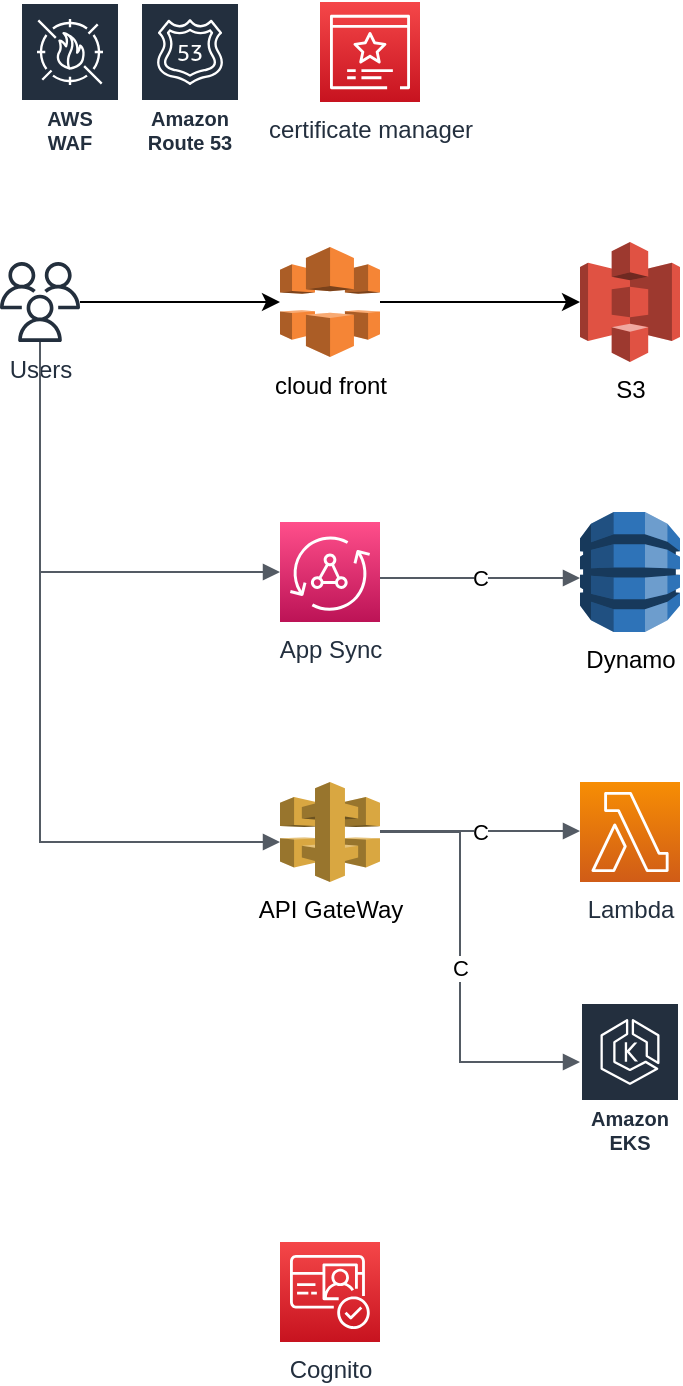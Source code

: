 <mxfile version="16.5.6" type="github">
  <diagram id="2GZi3ouSL8h3c0qiR1F9" name="Page-1">
    <mxGraphModel dx="888" dy="528" grid="1" gridSize="10" guides="1" tooltips="1" connect="1" arrows="1" fold="1" page="1" pageScale="1" pageWidth="827" pageHeight="1169" math="0" shadow="0">
      <root>
        <mxCell id="0" />
        <mxCell id="1" parent="0" />
        <mxCell id="fCqS7fjYpQszfUwu25Ez-7" value="Amazon Route 53" style="sketch=0;outlineConnect=0;fontColor=#232F3E;gradientColor=none;strokeColor=#ffffff;fillColor=#232F3E;dashed=0;verticalLabelPosition=middle;verticalAlign=bottom;align=center;html=1;whiteSpace=wrap;fontSize=10;fontStyle=1;spacing=3;shape=mxgraph.aws4.productIcon;prIcon=mxgraph.aws4.route_53;" parent="1" vertex="1">
          <mxGeometry x="100" y="20" width="50" height="80" as="geometry" />
        </mxCell>
        <mxCell id="fCqS7fjYpQszfUwu25Ez-10" value="" style="edgeStyle=orthogonalEdgeStyle;rounded=0;orthogonalLoop=1;jettySize=auto;html=1;" parent="1" source="fCqS7fjYpQszfUwu25Ez-8" target="fCqS7fjYpQszfUwu25Ez-9" edge="1">
          <mxGeometry relative="1" as="geometry" />
        </mxCell>
        <mxCell id="fCqS7fjYpQszfUwu25Ez-8" value="Users" style="sketch=0;outlineConnect=0;fontColor=#232F3E;gradientColor=none;fillColor=#232F3D;strokeColor=none;dashed=0;verticalLabelPosition=bottom;verticalAlign=top;align=center;html=1;fontSize=12;fontStyle=0;aspect=fixed;pointerEvents=1;shape=mxgraph.aws4.users;" parent="1" vertex="1">
          <mxGeometry x="30" y="150" width="40" height="40" as="geometry" />
        </mxCell>
        <mxCell id="fCqS7fjYpQszfUwu25Ez-13" value="" style="edgeStyle=orthogonalEdgeStyle;rounded=0;orthogonalLoop=1;jettySize=auto;html=1;" parent="1" source="fCqS7fjYpQszfUwu25Ez-9" target="fCqS7fjYpQszfUwu25Ez-12" edge="1">
          <mxGeometry relative="1" as="geometry" />
        </mxCell>
        <mxCell id="fCqS7fjYpQszfUwu25Ez-9" value="cloud front" style="outlineConnect=0;dashed=0;verticalLabelPosition=bottom;verticalAlign=top;align=center;html=1;shape=mxgraph.aws3.cloudfront;fillColor=#F58536;gradientColor=none;" parent="1" vertex="1">
          <mxGeometry x="170" y="142.5" width="50" height="55" as="geometry" />
        </mxCell>
        <mxCell id="fCqS7fjYpQszfUwu25Ez-11" value="certificate manager" style="sketch=0;points=[[0,0,0],[0.25,0,0],[0.5,0,0],[0.75,0,0],[1,0,0],[0,1,0],[0.25,1,0],[0.5,1,0],[0.75,1,0],[1,1,0],[0,0.25,0],[0,0.5,0],[0,0.75,0],[1,0.25,0],[1,0.5,0],[1,0.75,0]];outlineConnect=0;fontColor=#232F3E;gradientColor=#F54749;gradientDirection=north;fillColor=#C7131F;strokeColor=#ffffff;dashed=0;verticalLabelPosition=bottom;verticalAlign=top;align=center;html=1;fontSize=12;fontStyle=0;aspect=fixed;shape=mxgraph.aws4.resourceIcon;resIcon=mxgraph.aws4.certificate_manager_3;" parent="1" vertex="1">
          <mxGeometry x="190" y="20" width="50" height="50" as="geometry" />
        </mxCell>
        <mxCell id="fCqS7fjYpQszfUwu25Ez-12" value="S3" style="outlineConnect=0;dashed=0;verticalLabelPosition=bottom;verticalAlign=top;align=center;html=1;shape=mxgraph.aws3.s3;fillColor=#E05243;gradientColor=none;" parent="1" vertex="1">
          <mxGeometry x="320" y="140" width="50" height="60" as="geometry" />
        </mxCell>
        <mxCell id="fCqS7fjYpQszfUwu25Ez-14" value="AWS WAF" style="sketch=0;outlineConnect=0;fontColor=#232F3E;gradientColor=none;strokeColor=#ffffff;fillColor=#232F3E;dashed=0;verticalLabelPosition=middle;verticalAlign=bottom;align=center;html=1;whiteSpace=wrap;fontSize=10;fontStyle=1;spacing=3;shape=mxgraph.aws4.productIcon;prIcon=mxgraph.aws4.waf;" parent="1" vertex="1">
          <mxGeometry x="40" y="20" width="50" height="80" as="geometry" />
        </mxCell>
        <mxCell id="fCqS7fjYpQszfUwu25Ez-15" value="App Sync&lt;br&gt;" style="sketch=0;points=[[0,0,0],[0.25,0,0],[0.5,0,0],[0.75,0,0],[1,0,0],[0,1,0],[0.25,1,0],[0.5,1,0],[0.75,1,0],[1,1,0],[0,0.25,0],[0,0.5,0],[0,0.75,0],[1,0.25,0],[1,0.5,0],[1,0.75,0]];outlineConnect=0;fontColor=#232F3E;gradientColor=#FF4F8B;gradientDirection=north;fillColor=#BC1356;strokeColor=#ffffff;dashed=0;verticalLabelPosition=bottom;verticalAlign=top;align=center;html=1;fontSize=12;fontStyle=0;aspect=fixed;shape=mxgraph.aws4.resourceIcon;resIcon=mxgraph.aws4.appsync;" parent="1" vertex="1">
          <mxGeometry x="170" y="280" width="50" height="50" as="geometry" />
        </mxCell>
        <mxCell id="fCqS7fjYpQszfUwu25Ez-16" value="Dynamo" style="outlineConnect=0;dashed=0;verticalLabelPosition=bottom;verticalAlign=top;align=center;html=1;shape=mxgraph.aws3.dynamo_db;fillColor=#2E73B8;gradientColor=none;" parent="1" vertex="1">
          <mxGeometry x="320" y="275" width="50" height="60" as="geometry" />
        </mxCell>
        <mxCell id="fCqS7fjYpQszfUwu25Ez-17" value="" style="edgeStyle=orthogonalEdgeStyle;html=1;endArrow=block;elbow=vertical;startArrow=none;endFill=1;strokeColor=#545B64;rounded=0;entryX=0;entryY=0.5;entryDx=0;entryDy=0;entryPerimeter=0;" parent="1" source="fCqS7fjYpQszfUwu25Ez-8" target="fCqS7fjYpQszfUwu25Ez-15" edge="1">
          <mxGeometry width="100" relative="1" as="geometry">
            <mxPoint x="160" y="230" as="sourcePoint" />
            <mxPoint x="260" y="230" as="targetPoint" />
            <Array as="points">
              <mxPoint x="50" y="305" />
            </Array>
          </mxGeometry>
        </mxCell>
        <mxCell id="fCqS7fjYpQszfUwu25Ez-19" value="C" style="edgeStyle=orthogonalEdgeStyle;html=1;endArrow=block;elbow=vertical;startArrow=none;endFill=1;strokeColor=#545B64;rounded=0;" parent="1" edge="1">
          <mxGeometry width="100" relative="1" as="geometry">
            <mxPoint x="220" y="308" as="sourcePoint" />
            <mxPoint x="320" y="308" as="targetPoint" />
          </mxGeometry>
        </mxCell>
        <mxCell id="fCqS7fjYpQszfUwu25Ez-20" value="API GateWay" style="outlineConnect=0;dashed=0;verticalLabelPosition=bottom;verticalAlign=top;align=center;html=1;shape=mxgraph.aws3.api_gateway;fillColor=#D9A741;gradientColor=none;" parent="1" vertex="1">
          <mxGeometry x="170" y="410" width="50" height="50" as="geometry" />
        </mxCell>
        <mxCell id="fCqS7fjYpQszfUwu25Ez-21" value="Amazon EKS" style="sketch=0;outlineConnect=0;fontColor=#232F3E;gradientColor=none;strokeColor=#ffffff;fillColor=#232F3E;dashed=0;verticalLabelPosition=middle;verticalAlign=bottom;align=center;html=1;whiteSpace=wrap;fontSize=10;fontStyle=1;spacing=3;shape=mxgraph.aws4.productIcon;prIcon=mxgraph.aws4.eks;" parent="1" vertex="1">
          <mxGeometry x="320" y="520" width="50" height="80" as="geometry" />
        </mxCell>
        <mxCell id="fCqS7fjYpQszfUwu25Ez-23" value="Lambda" style="sketch=0;points=[[0,0,0],[0.25,0,0],[0.5,0,0],[0.75,0,0],[1,0,0],[0,1,0],[0.25,1,0],[0.5,1,0],[0.75,1,0],[1,1,0],[0,0.25,0],[0,0.5,0],[0,0.75,0],[1,0.25,0],[1,0.5,0],[1,0.75,0]];outlineConnect=0;fontColor=#232F3E;gradientColor=#F78E04;gradientDirection=north;fillColor=#D05C17;strokeColor=#ffffff;dashed=0;verticalLabelPosition=bottom;verticalAlign=top;align=center;html=1;fontSize=12;fontStyle=0;aspect=fixed;shape=mxgraph.aws4.resourceIcon;resIcon=mxgraph.aws4.lambda;" parent="1" vertex="1">
          <mxGeometry x="320" y="410" width="50" height="50" as="geometry" />
        </mxCell>
        <mxCell id="fCqS7fjYpQszfUwu25Ez-24" value="Cognito" style="sketch=0;points=[[0,0,0],[0.25,0,0],[0.5,0,0],[0.75,0,0],[1,0,0],[0,1,0],[0.25,1,0],[0.5,1,0],[0.75,1,0],[1,1,0],[0,0.25,0],[0,0.5,0],[0,0.75,0],[1,0.25,0],[1,0.5,0],[1,0.75,0]];outlineConnect=0;fontColor=#232F3E;gradientColor=#F54749;gradientDirection=north;fillColor=#C7131F;strokeColor=#ffffff;dashed=0;verticalLabelPosition=bottom;verticalAlign=top;align=center;html=1;fontSize=12;fontStyle=0;aspect=fixed;shape=mxgraph.aws4.resourceIcon;resIcon=mxgraph.aws4.cognito;" parent="1" vertex="1">
          <mxGeometry x="170" y="640" width="50" height="50" as="geometry" />
        </mxCell>
        <mxCell id="vnASAfEJ1gy2wc674ECn-1" value="C" style="edgeStyle=orthogonalEdgeStyle;html=1;endArrow=block;elbow=vertical;startArrow=none;endFill=1;strokeColor=#545B64;rounded=0;" edge="1" parent="1">
          <mxGeometry width="100" relative="1" as="geometry">
            <mxPoint x="220" y="434.5" as="sourcePoint" />
            <mxPoint x="320" y="434.5" as="targetPoint" />
          </mxGeometry>
        </mxCell>
        <mxCell id="vnASAfEJ1gy2wc674ECn-2" value="C" style="edgeStyle=orthogonalEdgeStyle;html=1;endArrow=block;elbow=vertical;startArrow=none;endFill=1;strokeColor=#545B64;rounded=0;" edge="1" parent="1" source="fCqS7fjYpQszfUwu25Ez-20">
          <mxGeometry width="100" relative="1" as="geometry">
            <mxPoint x="220" y="550" as="sourcePoint" />
            <mxPoint x="320" y="550" as="targetPoint" />
            <Array as="points">
              <mxPoint x="260" y="435" />
              <mxPoint x="260" y="550" />
            </Array>
          </mxGeometry>
        </mxCell>
        <mxCell id="vnASAfEJ1gy2wc674ECn-3" value="" style="edgeStyle=orthogonalEdgeStyle;html=1;endArrow=block;elbow=vertical;startArrow=none;endFill=1;strokeColor=#545B64;rounded=0;" edge="1" parent="1" source="fCqS7fjYpQszfUwu25Ez-8">
          <mxGeometry width="100" relative="1" as="geometry">
            <mxPoint x="50" y="190" as="sourcePoint" />
            <mxPoint x="170" y="440" as="targetPoint" />
            <Array as="points">
              <mxPoint x="50" y="440" />
              <mxPoint x="170" y="440" />
            </Array>
          </mxGeometry>
        </mxCell>
      </root>
    </mxGraphModel>
  </diagram>
</mxfile>
